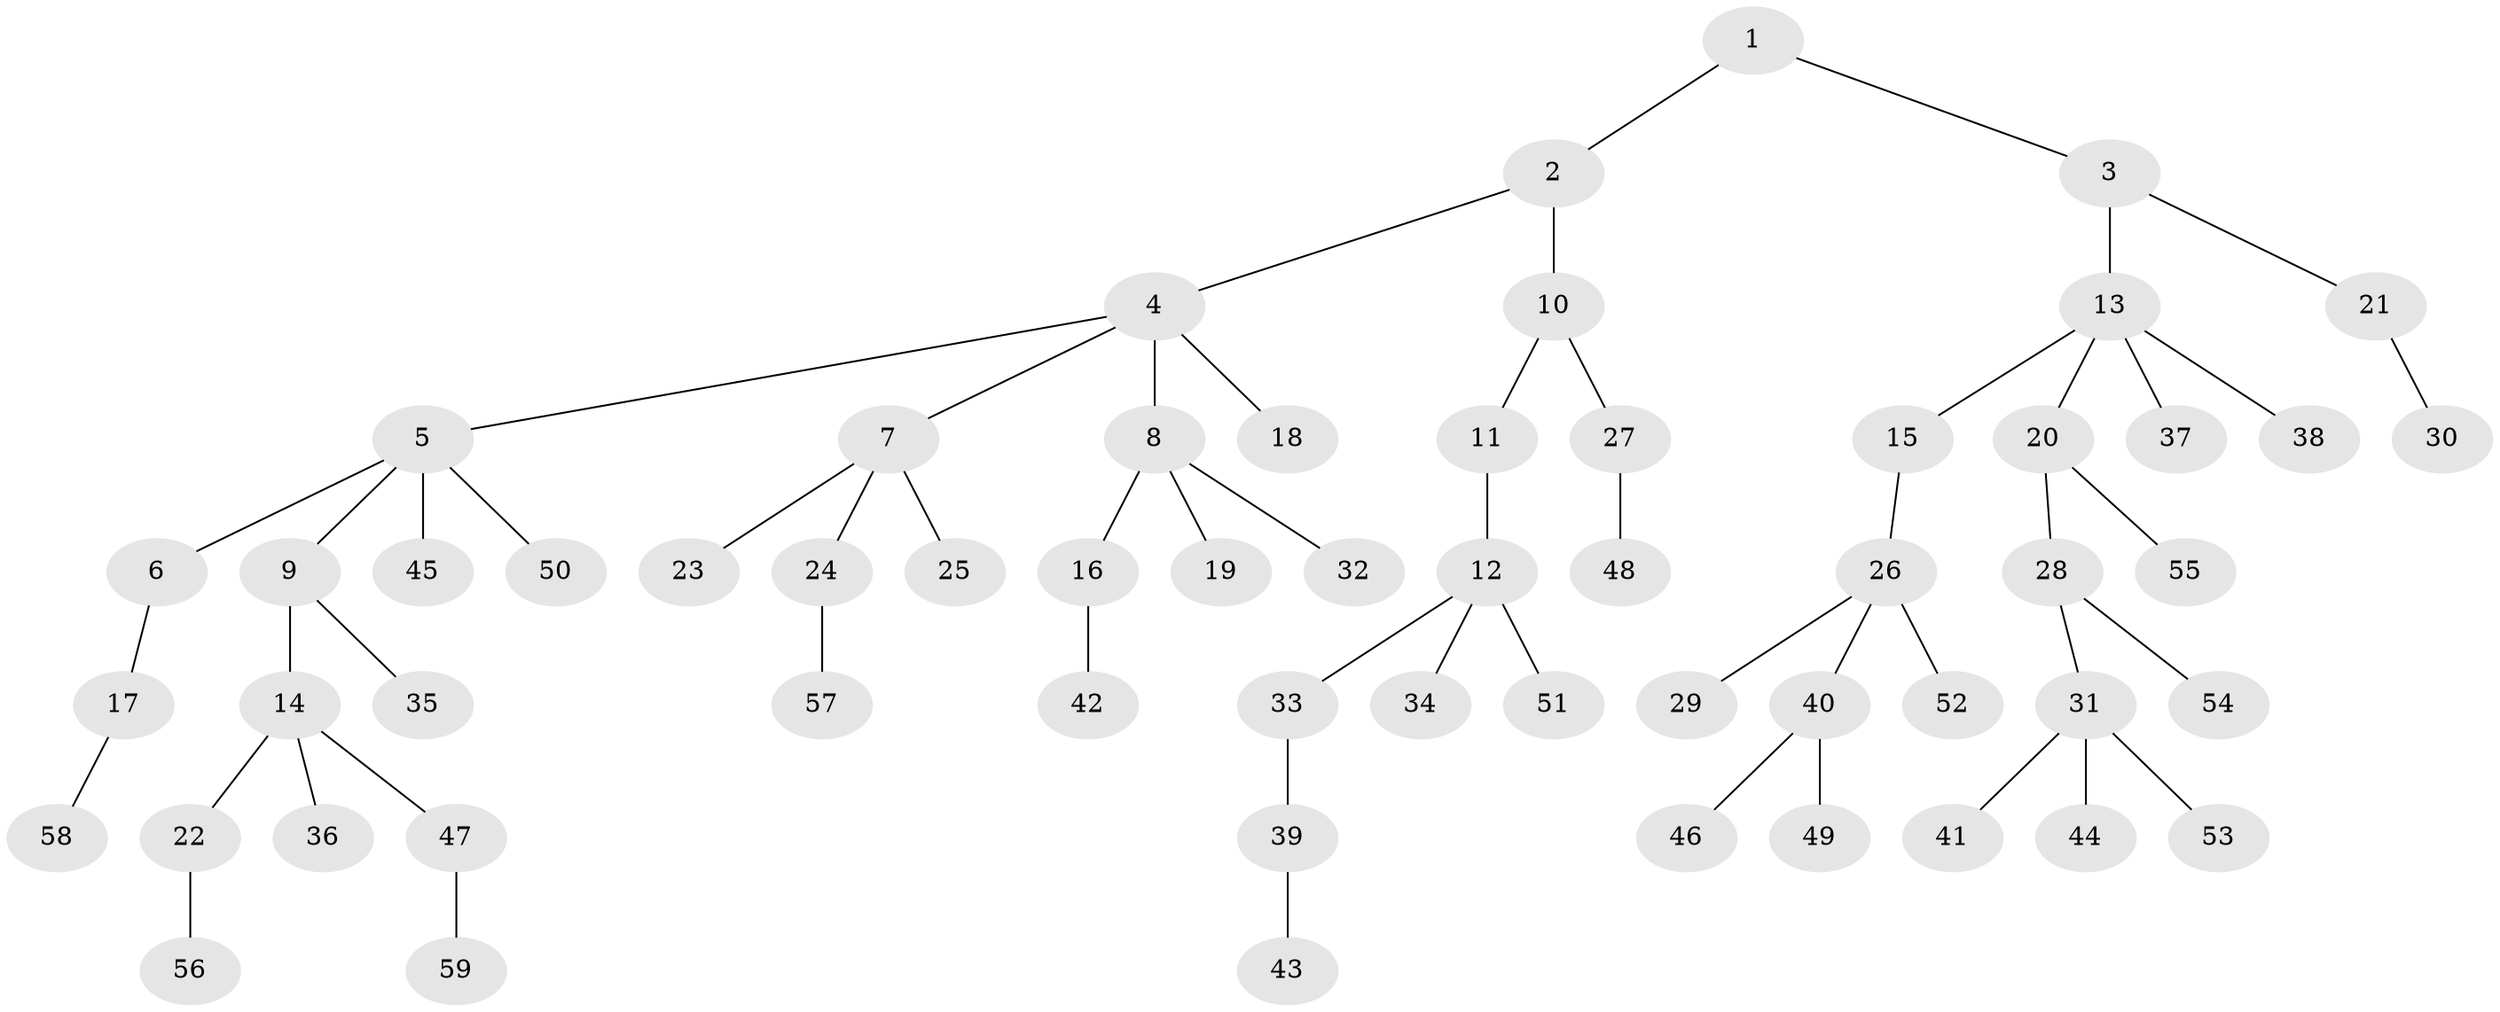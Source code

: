 // coarse degree distribution, {3: 0.20512820512820512, 4: 0.10256410256410256, 2: 0.1282051282051282, 5: 0.02564102564102564, 1: 0.5384615384615384}
// Generated by graph-tools (version 1.1) at 2025/52/02/27/25 19:52:10]
// undirected, 59 vertices, 58 edges
graph export_dot {
graph [start="1"]
  node [color=gray90,style=filled];
  1;
  2;
  3;
  4;
  5;
  6;
  7;
  8;
  9;
  10;
  11;
  12;
  13;
  14;
  15;
  16;
  17;
  18;
  19;
  20;
  21;
  22;
  23;
  24;
  25;
  26;
  27;
  28;
  29;
  30;
  31;
  32;
  33;
  34;
  35;
  36;
  37;
  38;
  39;
  40;
  41;
  42;
  43;
  44;
  45;
  46;
  47;
  48;
  49;
  50;
  51;
  52;
  53;
  54;
  55;
  56;
  57;
  58;
  59;
  1 -- 2;
  1 -- 3;
  2 -- 4;
  2 -- 10;
  3 -- 13;
  3 -- 21;
  4 -- 5;
  4 -- 7;
  4 -- 8;
  4 -- 18;
  5 -- 6;
  5 -- 9;
  5 -- 45;
  5 -- 50;
  6 -- 17;
  7 -- 23;
  7 -- 24;
  7 -- 25;
  8 -- 16;
  8 -- 19;
  8 -- 32;
  9 -- 14;
  9 -- 35;
  10 -- 11;
  10 -- 27;
  11 -- 12;
  12 -- 33;
  12 -- 34;
  12 -- 51;
  13 -- 15;
  13 -- 20;
  13 -- 37;
  13 -- 38;
  14 -- 22;
  14 -- 36;
  14 -- 47;
  15 -- 26;
  16 -- 42;
  17 -- 58;
  20 -- 28;
  20 -- 55;
  21 -- 30;
  22 -- 56;
  24 -- 57;
  26 -- 29;
  26 -- 40;
  26 -- 52;
  27 -- 48;
  28 -- 31;
  28 -- 54;
  31 -- 41;
  31 -- 44;
  31 -- 53;
  33 -- 39;
  39 -- 43;
  40 -- 46;
  40 -- 49;
  47 -- 59;
}
